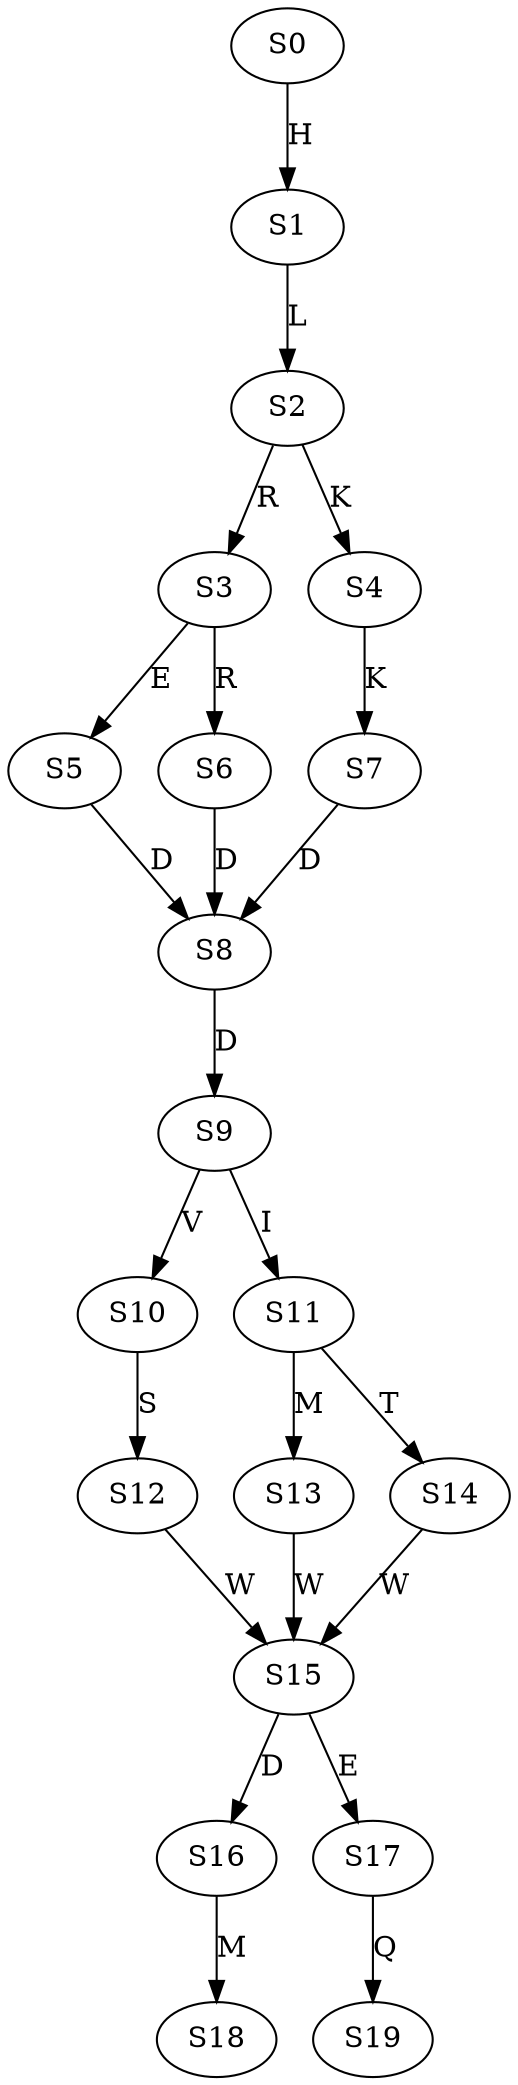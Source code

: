 strict digraph  {
	S0 -> S1 [ label = H ];
	S1 -> S2 [ label = L ];
	S2 -> S3 [ label = R ];
	S2 -> S4 [ label = K ];
	S3 -> S5 [ label = E ];
	S3 -> S6 [ label = R ];
	S4 -> S7 [ label = K ];
	S5 -> S8 [ label = D ];
	S6 -> S8 [ label = D ];
	S7 -> S8 [ label = D ];
	S8 -> S9 [ label = D ];
	S9 -> S10 [ label = V ];
	S9 -> S11 [ label = I ];
	S10 -> S12 [ label = S ];
	S11 -> S13 [ label = M ];
	S11 -> S14 [ label = T ];
	S12 -> S15 [ label = W ];
	S13 -> S15 [ label = W ];
	S14 -> S15 [ label = W ];
	S15 -> S16 [ label = D ];
	S15 -> S17 [ label = E ];
	S16 -> S18 [ label = M ];
	S17 -> S19 [ label = Q ];
}
